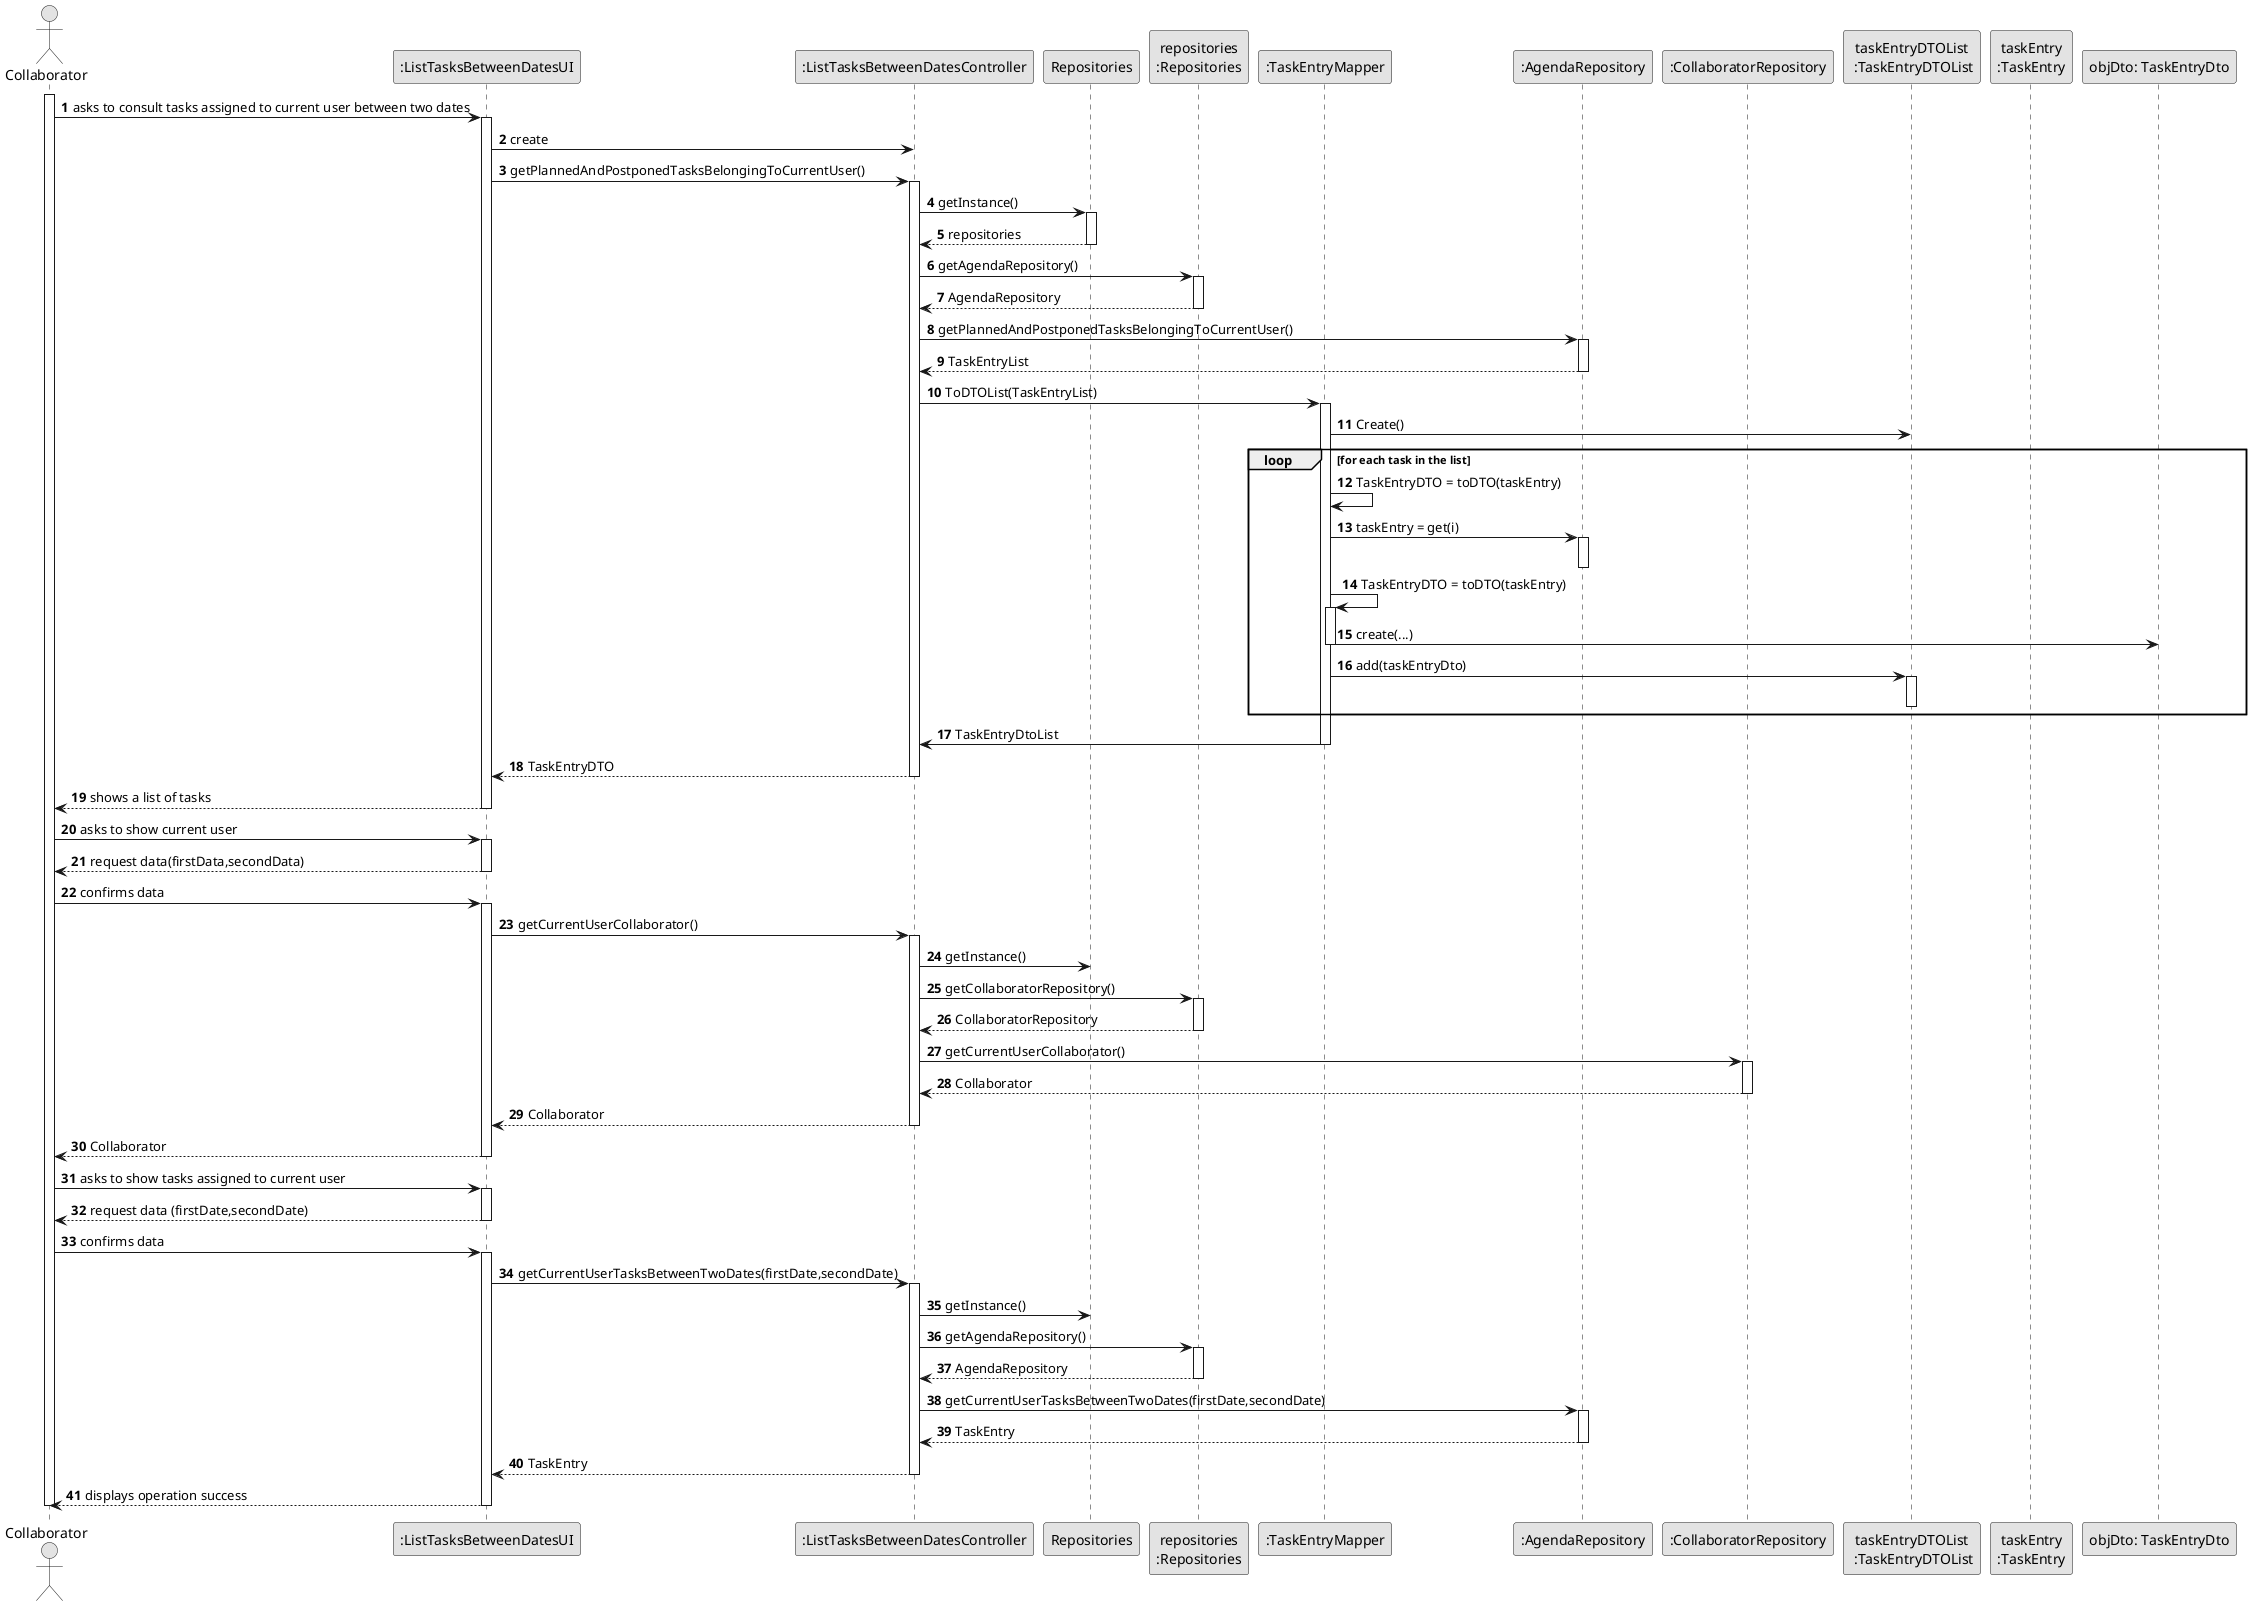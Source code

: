 @startuml
skinparam monochrome true
skinparam packageStyle rectangle
skinparam shadowing false

autonumber

'hide footbox
actor "Collaborator" as ADM
participant ":ListTasksBetweenDatesUI" as UI
participant ":ListTasksBetweenDatesController" as CTRL
participant "Repositories" as RepositorySingleton
participant "repositories\n:Repositories" as PLAT
participant ":TaskEntryMapper" as MAP
participant ":AgendaRepository" as URG
participant ":CollaboratorRepository" as CollaboratorRepository
participant "taskEntryDTOList\n :TaskEntryDTOList" as DTO

participant "taskEntry\n:TaskEntry" as TASK
participant "objDto: TaskEntryDto" as GDTO


activate ADM

    ADM -> UI : asks to consult tasks assigned to current user between two dates
    activate UI
        UI -> CTRL : create
        UI -> CTRL : getPlannedAndPostponedTasksBelongingToCurrentUser()
        activate CTRL

            CTRL -> RepositorySingleton : getInstance()
            activate RepositorySingleton

                RepositorySingleton --> CTRL : repositories
            deactivate RepositorySingleton

            CTRL -> PLAT : getAgendaRepository()
            activate PLAT

                PLAT --> CTRL : AgendaRepository
            deactivate PLAT

            CTRL -> URG : getPlannedAndPostponedTasksBelongingToCurrentUser()
            activate URG

                URG --> CTRL : TaskEntryList
            deactivate URG

            CTRL -> MAP : ToDTOList(TaskEntryList)
            activate MAP
                MAP -> DTO: Create()
                loop for each task in the list
                    MAP -> MAP: TaskEntryDTO = toDTO(taskEntry)
                MAP -> URG: taskEntry = get(i)
                activate URG
                deactivate URG
                MAP -> MAP: TaskEntryDTO = toDTO(taskEntry)
                activate MAP
                MAP -> GDTO: create(...)
                deactivate MAP
                MAP -> DTO: add(taskEntryDto)

                activate DTO
                deactivate DTO
                end
                MAP -> CTRL: TaskEntryDtoList
            deactivate MAP

            CTRL --> UI : TaskEntryDTO
        deactivate CTRL

        UI --> ADM : shows a list of tasks
    deactivate UI
ADM -> UI : asks to show current user
activate UI

        UI --> ADM : request data(firstData,secondData)
    deactivate UI

    ADM -> UI : confirms data
    activate UI
     UI -> CTRL :getCurrentUserCollaborator()
            activate CTRL

             CTRL -> RepositorySingleton : getInstance()


                CTRL -> PLAT : getCollaboratorRepository()
                  activate PLAT
                 PLAT --> CTRL : CollaboratorRepository
                 deactivate PLAT

                CTRL -> CollaboratorRepository : getCurrentUserCollaborator()
                activate CollaboratorRepository

                           CollaboratorRepository --> CTRL : Collaborator
                           deactivate CollaboratorRepository
        CTRL --> UI : Collaborator
            deactivate CTRL

                UI --> ADM : Collaborator
            deactivate UI

         ADM -> UI : asks to show tasks assigned to current user
            activate UI
            UI --> ADM: request data (firstDate,secondDate)
            deactivate UI

            ADM -> UI : confirms data
                        activate UI


             UI -> CTRL :getCurrentUserTasksBetweenTwoDates(firstDate,secondDate)
                    activate CTRL

                     CTRL -> RepositorySingleton : getInstance()


                        CTRL -> PLAT : getAgendaRepository()
                          activate PLAT
                         PLAT --> CTRL :AgendaRepository
                         deactivate PLAT

                        CTRL -> URG : getCurrentUserTasksBetweenTwoDates(firstDate,secondDate)
                        activate URG

                                   URG --> CTRL : TaskEntry
                                   deactivate URG
                CTRL --> UI : TaskEntry
                    deactivate CTRL

                        UI --> ADM : displays operation success
                    deactivate UI
                deactivate ADM


@enduml